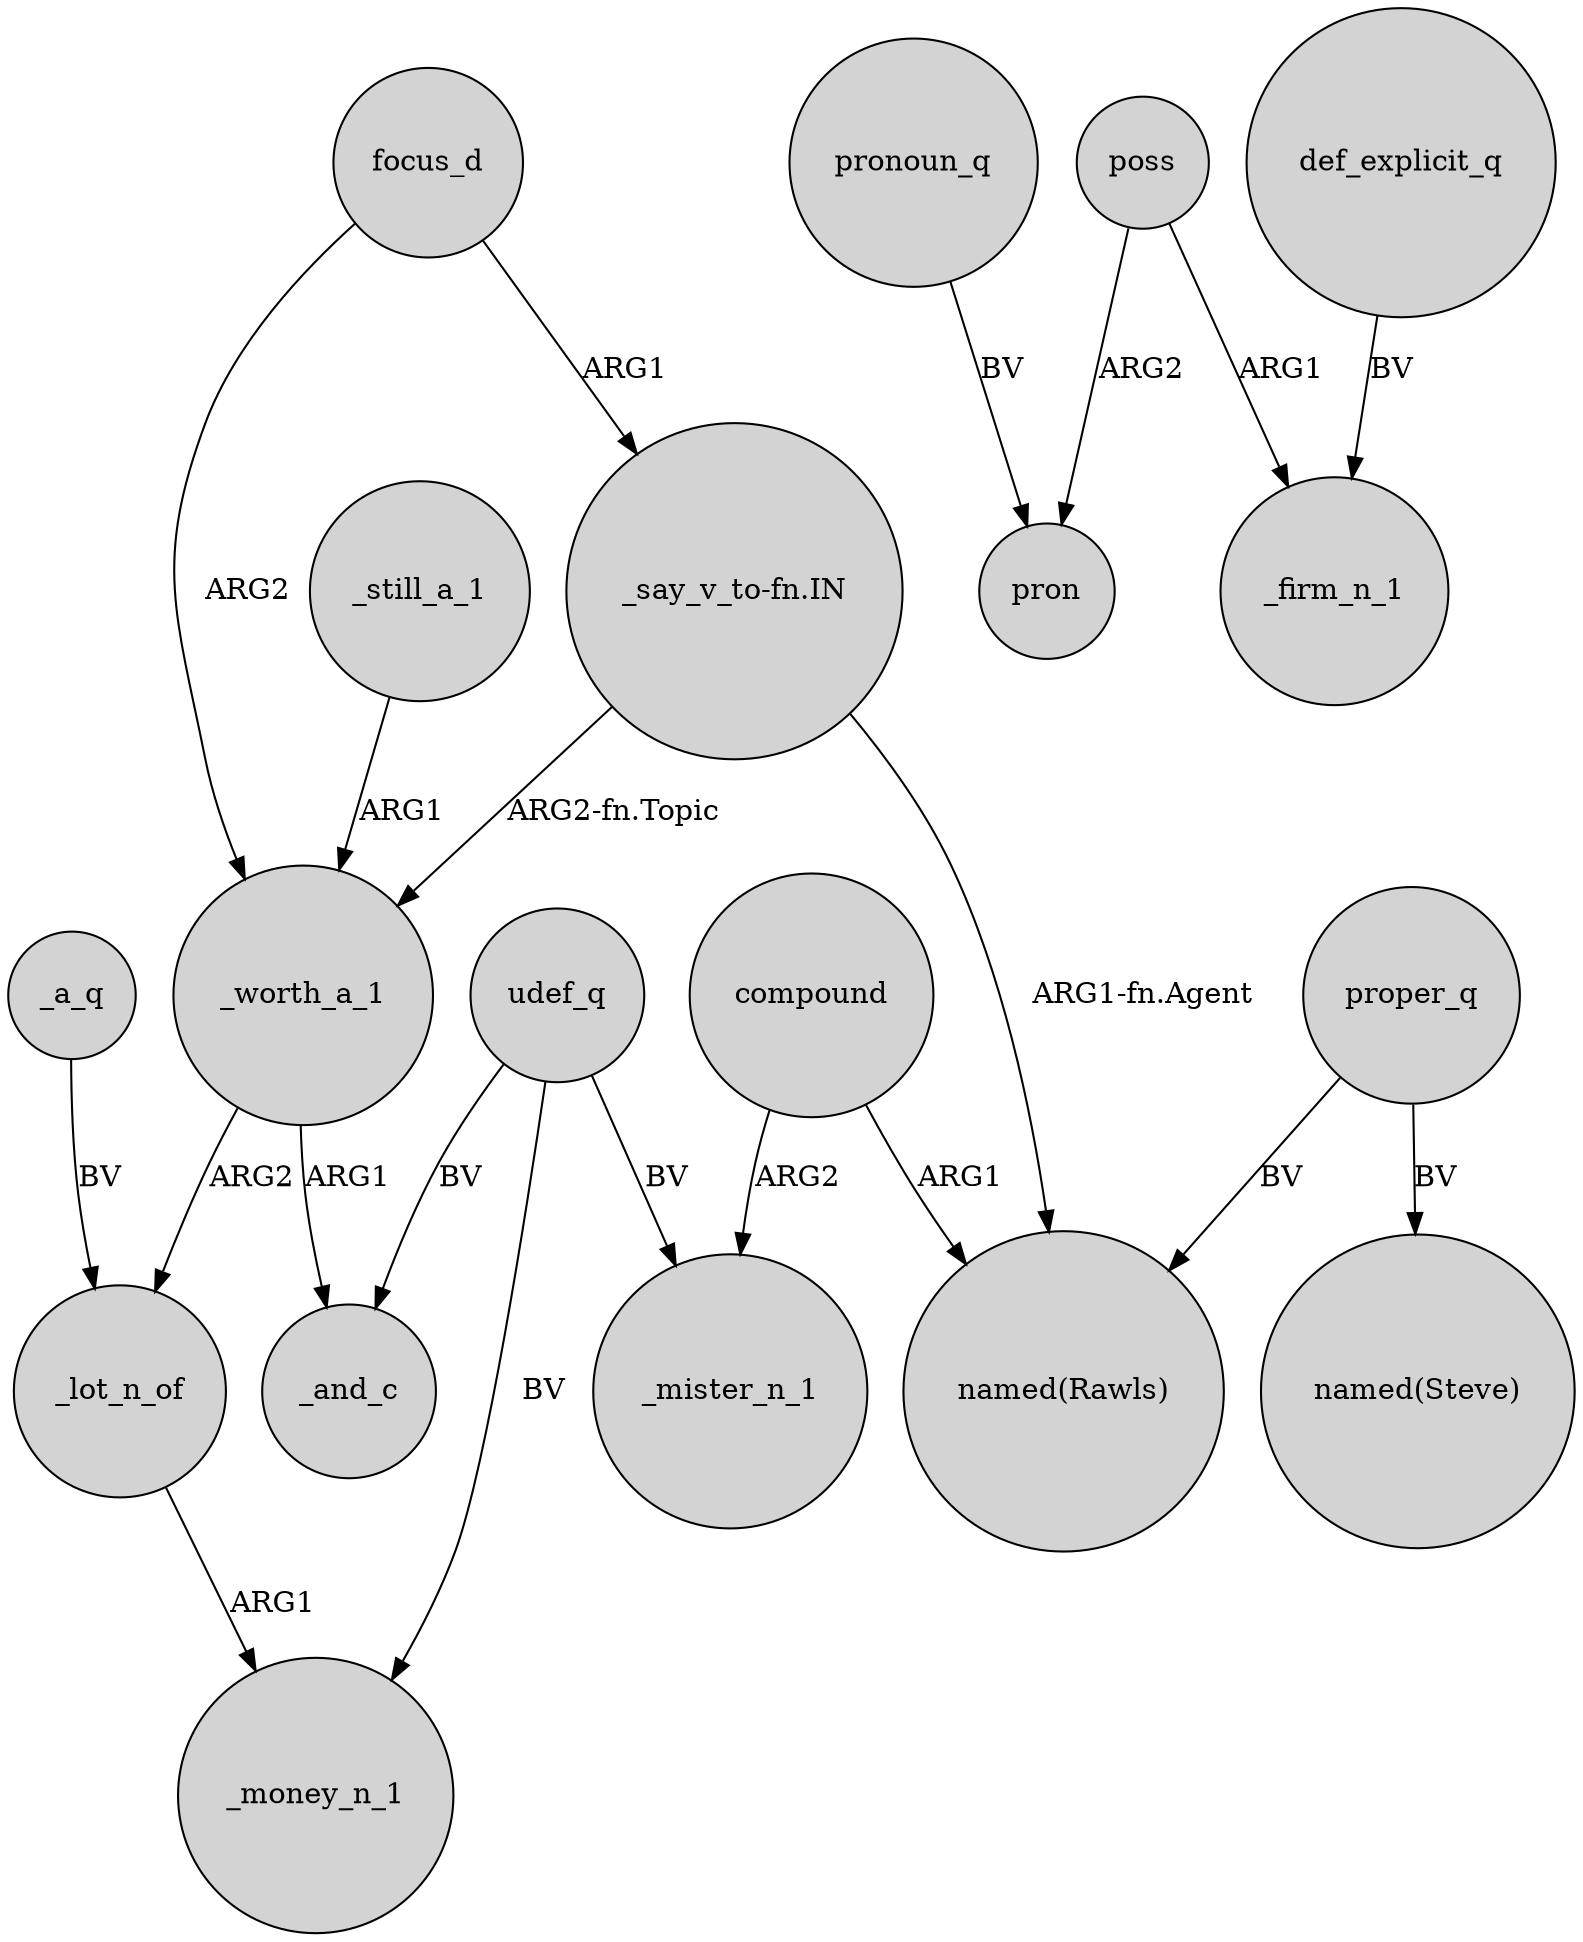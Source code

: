 digraph {
	node [shape=circle style=filled]
	_a_q -> _lot_n_of [label=BV]
	udef_q -> _money_n_1 [label=BV]
	poss -> pron [label=ARG2]
	_still_a_1 -> _worth_a_1 [label=ARG1]
	compound -> _mister_n_1 [label=ARG2]
	udef_q -> _mister_n_1 [label=BV]
	proper_q -> "named(Rawls)" [label=BV]
	_worth_a_1 -> _lot_n_of [label=ARG2]
	_worth_a_1 -> _and_c [label=ARG1]
	focus_d -> "_say_v_to-fn.IN" [label=ARG1]
	pronoun_q -> pron [label=BV]
	"_say_v_to-fn.IN" -> _worth_a_1 [label="ARG2-fn.Topic"]
	def_explicit_q -> _firm_n_1 [label=BV]
	poss -> _firm_n_1 [label=ARG1]
	"_say_v_to-fn.IN" -> "named(Rawls)" [label="ARG1-fn.Agent"]
	udef_q -> _and_c [label=BV]
	proper_q -> "named(Steve)" [label=BV]
	compound -> "named(Rawls)" [label=ARG1]
	focus_d -> _worth_a_1 [label=ARG2]
	_lot_n_of -> _money_n_1 [label=ARG1]
}
